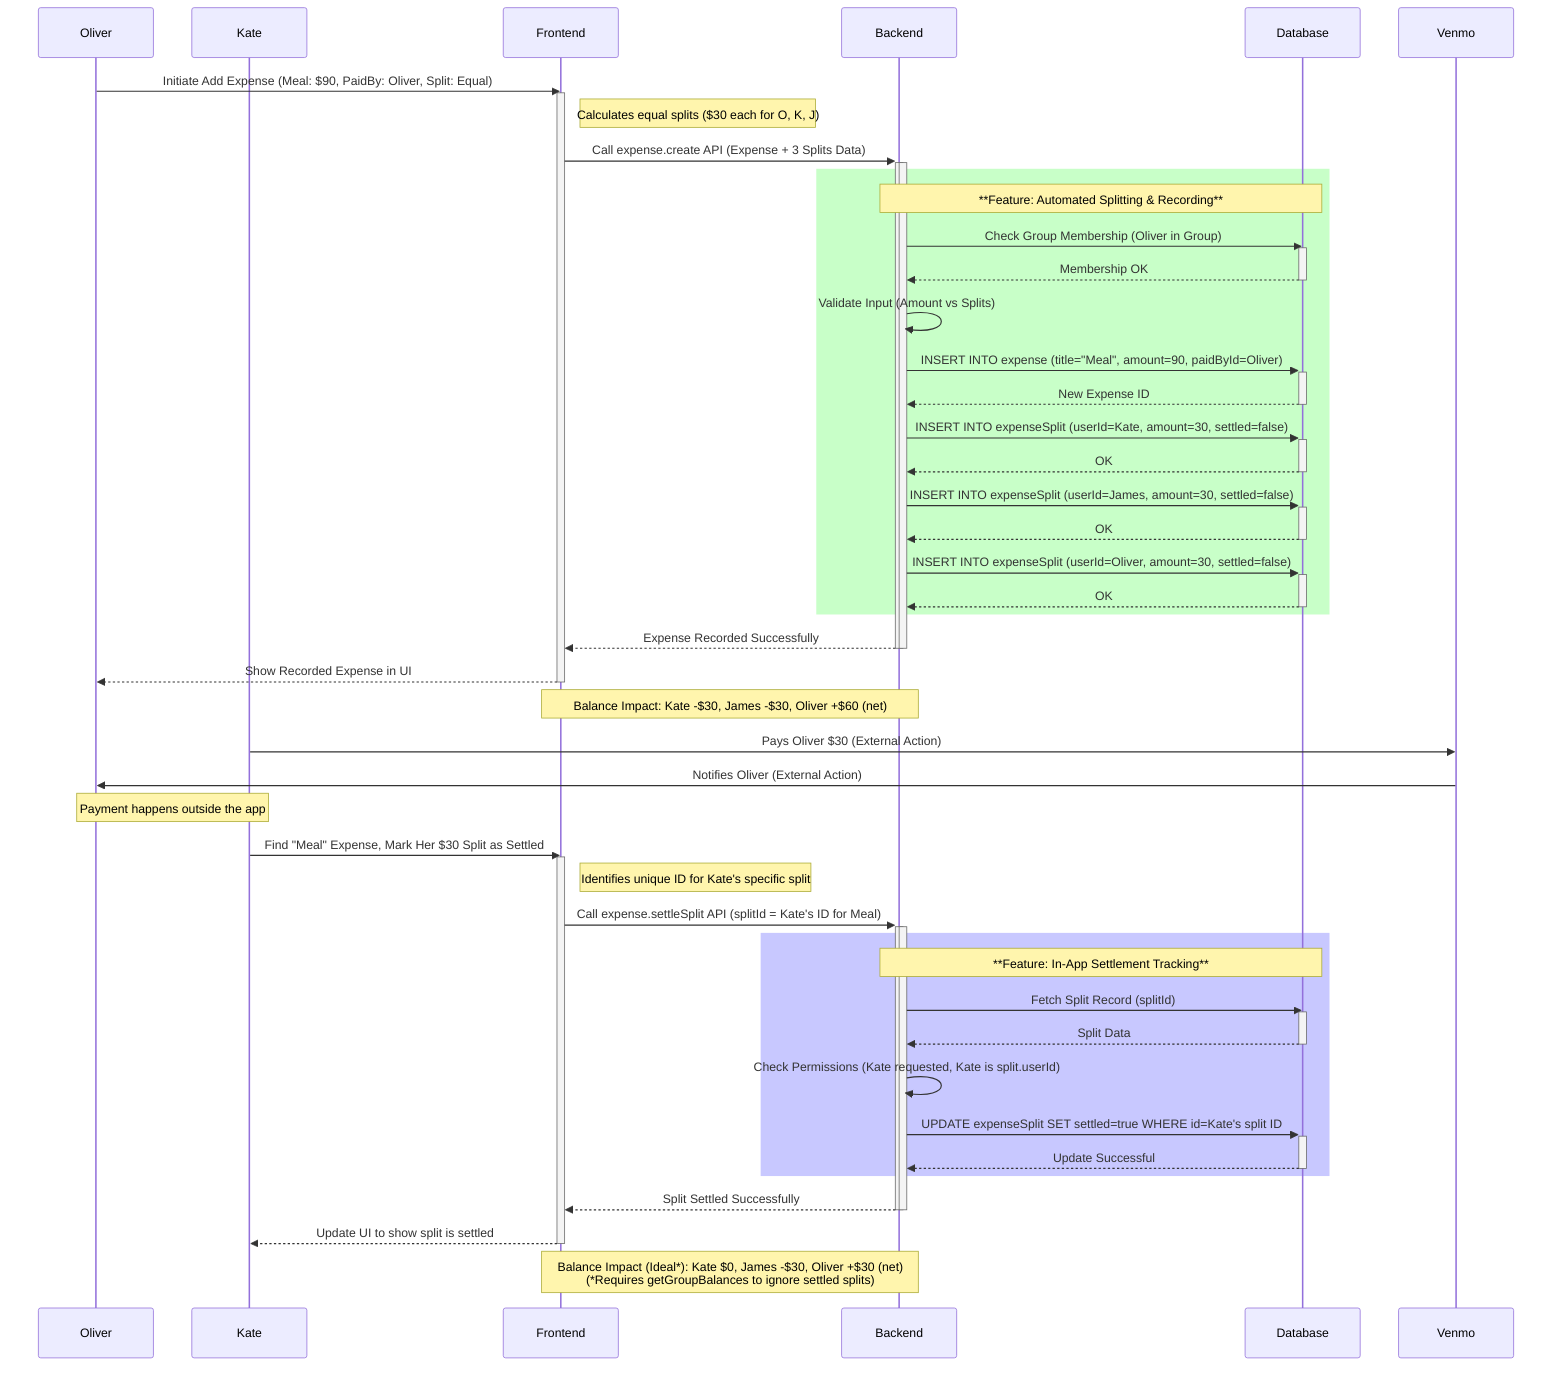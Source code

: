 sequenceDiagram
    participant Oliver
    participant Kate
    participant Frontend
    participant Backend
    participant Database
    participant Venmo

    %% 1. Recording the Expense %%
    Oliver->>Frontend: Initiate Add Expense (Meal: $90, PaidBy: Oliver, Split: Equal)
    activate Frontend
    Note right of Frontend: Calculates equal splits ($30 each for O, K, J)
    Frontend->>+Backend: Call expense.create API (Expense + 3 Splits Data)
    activate Backend

    rect rgb(200, 255, 200)
        Note over Backend, Database: **Feature: Automated Splitting & Recording**
        Backend->>Database: Check Group Membership (Oliver in Group)
        activate Database
        Database-->>Backend: Membership OK
        deactivate Database
        Backend->>Backend: Validate Input (Amount vs Splits)
        Backend->>+Database: INSERT INTO expense (title="Meal", amount=90, paidById=Oliver)
        Database-->>-Backend: New Expense ID
        Backend->>+Database: INSERT INTO expenseSplit (userId=Kate, amount=30, settled=false)
        Database-->>-Backend: OK
        Backend->>+Database: INSERT INTO expenseSplit (userId=James, amount=30, settled=false)
        Database-->>-Backend: OK
        Backend->>+Database: INSERT INTO expenseSplit (userId=Oliver, amount=30, settled=false)
        Database-->>-Backend: OK
    end

    Backend-->>-Frontend: Expense Recorded Successfully
    deactivate Backend
    Frontend-->>Oliver: Show Recorded Expense in UI
    deactivate Frontend

    Note over Frontend, Backend: Balance Impact: Kate -$30, James -$30, Oliver +$60 (net)

    %% 2. External Payment %%
    Kate->>Venmo: Pays Oliver $30 (External Action)
    Venmo->>Oliver: Notifies Oliver (External Action)
    Note over Kate, Oliver: Payment happens outside the app

    %% 3. Marking Split as Settled %%
    Kate->>Frontend: Find "Meal" Expense, Mark Her $30 Split as Settled
    activate Frontend
    Note right of Frontend: Identifies unique ID for Kate's specific split
    Frontend->>+Backend: Call expense.settleSplit API (splitId = Kate's ID for Meal)
    activate Backend

    rect rgb(200, 200, 255)
        Note over Backend, Database: **Feature: In-App Settlement Tracking**
        Backend->>Database: Fetch Split Record (splitId)
        activate Database
        Database-->>Backend: Split Data
        deactivate Database
        Backend->>Backend: Check Permissions (Kate requested, Kate is split.userId)
        Backend->>+Database: UPDATE expenseSplit SET settled=true WHERE id=Kate's split ID
        Database-->>-Backend: Update Successful
    end

    Backend-->>-Frontend: Split Settled Successfully
    deactivate Backend
    Frontend-->>Kate: Update UI to show split is settled
    deactivate Frontend

    Note over Frontend, Backend: Balance Impact (Ideal*): Kate $0, James -$30, Oliver +$30 (net)<br/>(*Requires getGroupBalances to ignore settled splits)